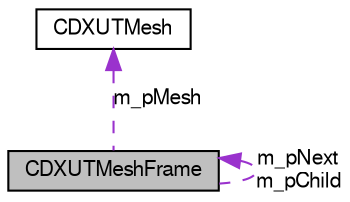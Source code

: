 digraph G
{
  edge [fontname="FreeSans",fontsize="10",labelfontname="FreeSans",labelfontsize="10"];
  node [fontname="FreeSans",fontsize="10",shape=record];
  Node1 [label="CDXUTMeshFrame",height=0.2,width=0.4,color="black", fillcolor="grey75", style="filled" fontcolor="black"];
  Node1 -> Node1 [dir=back,color="darkorchid3",fontsize="10",style="dashed",label="m_pNext\nm_pChild",fontname="FreeSans"];
  Node2 -> Node1 [dir=back,color="darkorchid3",fontsize="10",style="dashed",label="m_pMesh",fontname="FreeSans"];
  Node2 [label="CDXUTMesh",height=0.2,width=0.4,color="black", fillcolor="white", style="filled",URL="$class_c_d_x_u_t_mesh.html"];
}
